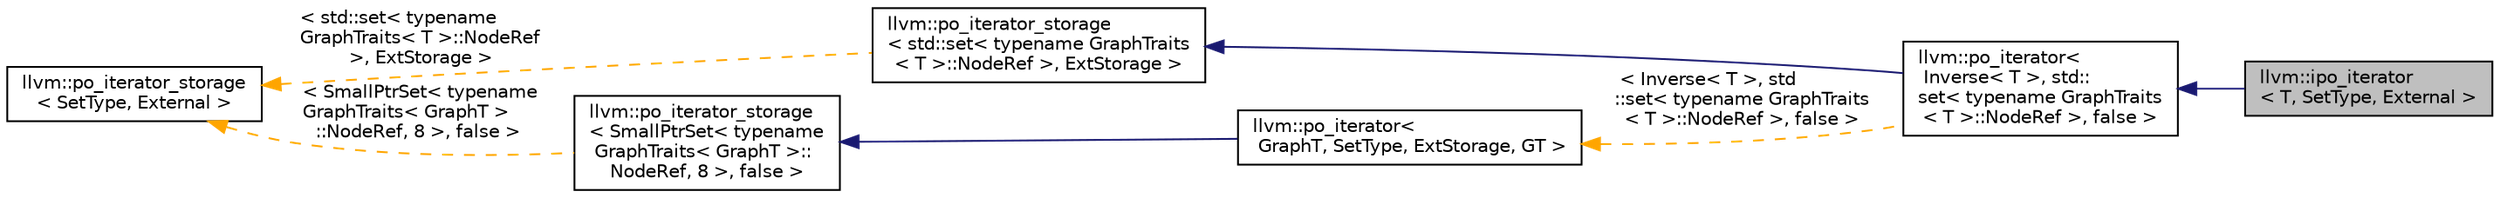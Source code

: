 digraph "llvm::ipo_iterator&lt; T, SetType, External &gt;"
{
 // LATEX_PDF_SIZE
  bgcolor="transparent";
  edge [fontname="Helvetica",fontsize="10",labelfontname="Helvetica",labelfontsize="10"];
  node [fontname="Helvetica",fontsize="10",shape=record];
  rankdir="LR";
  Node1 [label="llvm::ipo_iterator\l\< T, SetType, External \>",height=0.2,width=0.4,color="black", fillcolor="grey75", style="filled", fontcolor="black",tooltip=" "];
  Node2 -> Node1 [dir="back",color="midnightblue",fontsize="10",style="solid",fontname="Helvetica"];
  Node2 [label="llvm::po_iterator\<\l Inverse\< T \>, std::\lset\< typename GraphTraits\l\< T \>::NodeRef \>, false \>",height=0.2,width=0.4,color="black",URL="$classllvm_1_1po__iterator.html",tooltip=" "];
  Node3 -> Node2 [dir="back",color="midnightblue",fontsize="10",style="solid",fontname="Helvetica"];
  Node3 [label="llvm::po_iterator_storage\l\< std::set\< typename GraphTraits\l\< T \>::NodeRef \>, ExtStorage \>",height=0.2,width=0.4,color="black",URL="$classllvm_1_1po__iterator__storage.html",tooltip=" "];
  Node4 -> Node3 [dir="back",color="orange",fontsize="10",style="dashed",label=" \< std::set\< typename\l GraphTraits\< T \>::NodeRef\l \>, ExtStorage \>" ,fontname="Helvetica"];
  Node4 [label="llvm::po_iterator_storage\l\< SetType, External \>",height=0.2,width=0.4,color="black",URL="$classllvm_1_1po__iterator__storage.html",tooltip="Default po_iterator_storage implementation with an internal set object."];
  Node5 -> Node2 [dir="back",color="orange",fontsize="10",style="dashed",label=" \< Inverse\< T \>, std\l::set\< typename GraphTraits\l\< T \>::NodeRef \>, false \>" ,fontname="Helvetica"];
  Node5 [label="llvm::po_iterator\<\l GraphT, SetType, ExtStorage, GT \>",height=0.2,width=0.4,color="black",URL="$classllvm_1_1po__iterator.html",tooltip=" "];
  Node6 -> Node5 [dir="back",color="midnightblue",fontsize="10",style="solid",fontname="Helvetica"];
  Node6 [label="llvm::po_iterator_storage\l\< SmallPtrSet\< typename\l GraphTraits\< GraphT \>::\lNodeRef, 8 \>, false \>",height=0.2,width=0.4,color="black",URL="$classllvm_1_1po__iterator__storage.html",tooltip=" "];
  Node4 -> Node6 [dir="back",color="orange",fontsize="10",style="dashed",label=" \< SmallPtrSet\< typename\l GraphTraits\< GraphT \>\l::NodeRef, 8 \>, false \>" ,fontname="Helvetica"];
}
